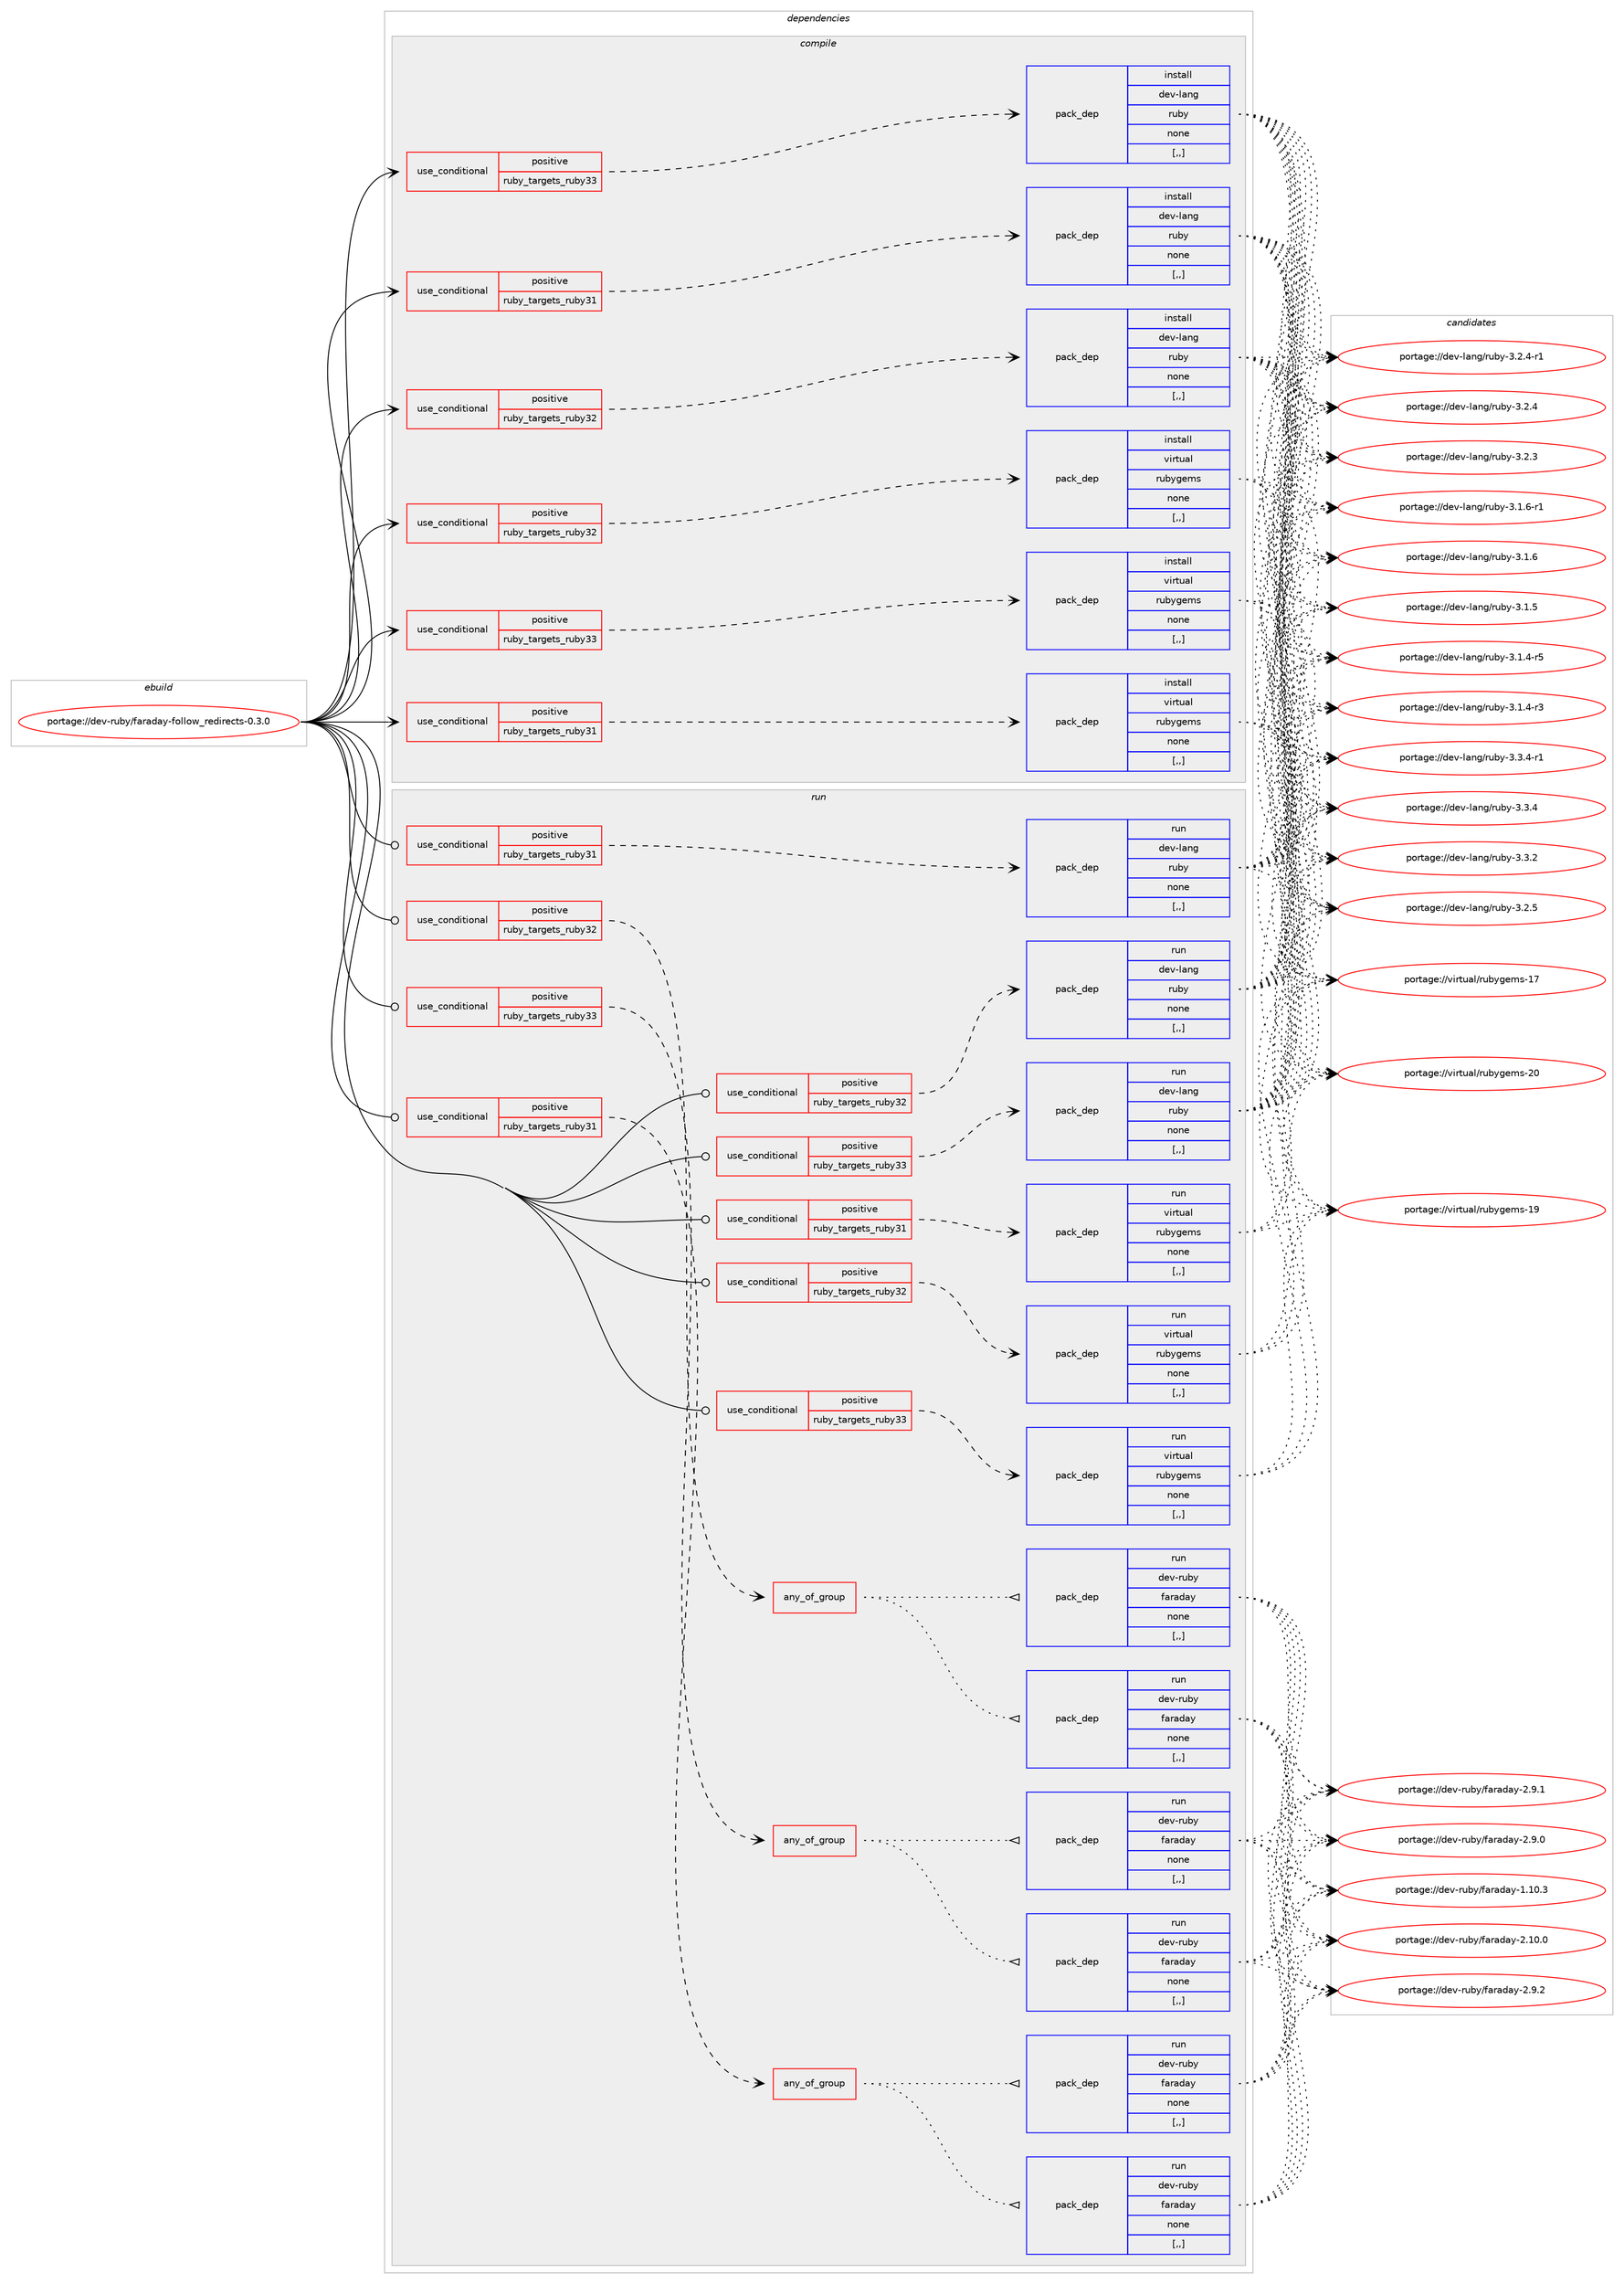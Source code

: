 digraph prolog {

# *************
# Graph options
# *************

newrank=true;
concentrate=true;
compound=true;
graph [rankdir=LR,fontname=Helvetica,fontsize=10,ranksep=1.5];#, ranksep=2.5, nodesep=0.2];
edge  [arrowhead=vee];
node  [fontname=Helvetica,fontsize=10];

# **********
# The ebuild
# **********

subgraph cluster_leftcol {
color=gray;
label=<<i>ebuild</i>>;
id [label="portage://dev-ruby/faraday-follow_redirects-0.3.0", color=red, width=4, href="../dev-ruby/faraday-follow_redirects-0.3.0.svg"];
}

# ****************
# The dependencies
# ****************

subgraph cluster_midcol {
color=gray;
label=<<i>dependencies</i>>;
subgraph cluster_compile {
fillcolor="#eeeeee";
style=filled;
label=<<i>compile</i>>;
subgraph cond47623 {
dependency183589 [label=<<TABLE BORDER="0" CELLBORDER="1" CELLSPACING="0" CELLPADDING="4"><TR><TD ROWSPAN="3" CELLPADDING="10">use_conditional</TD></TR><TR><TD>positive</TD></TR><TR><TD>ruby_targets_ruby31</TD></TR></TABLE>>, shape=none, color=red];
subgraph pack134640 {
dependency183590 [label=<<TABLE BORDER="0" CELLBORDER="1" CELLSPACING="0" CELLPADDING="4" WIDTH="220"><TR><TD ROWSPAN="6" CELLPADDING="30">pack_dep</TD></TR><TR><TD WIDTH="110">install</TD></TR><TR><TD>dev-lang</TD></TR><TR><TD>ruby</TD></TR><TR><TD>none</TD></TR><TR><TD>[,,]</TD></TR></TABLE>>, shape=none, color=blue];
}
dependency183589:e -> dependency183590:w [weight=20,style="dashed",arrowhead="vee"];
}
id:e -> dependency183589:w [weight=20,style="solid",arrowhead="vee"];
subgraph cond47624 {
dependency183591 [label=<<TABLE BORDER="0" CELLBORDER="1" CELLSPACING="0" CELLPADDING="4"><TR><TD ROWSPAN="3" CELLPADDING="10">use_conditional</TD></TR><TR><TD>positive</TD></TR><TR><TD>ruby_targets_ruby31</TD></TR></TABLE>>, shape=none, color=red];
subgraph pack134641 {
dependency183592 [label=<<TABLE BORDER="0" CELLBORDER="1" CELLSPACING="0" CELLPADDING="4" WIDTH="220"><TR><TD ROWSPAN="6" CELLPADDING="30">pack_dep</TD></TR><TR><TD WIDTH="110">install</TD></TR><TR><TD>virtual</TD></TR><TR><TD>rubygems</TD></TR><TR><TD>none</TD></TR><TR><TD>[,,]</TD></TR></TABLE>>, shape=none, color=blue];
}
dependency183591:e -> dependency183592:w [weight=20,style="dashed",arrowhead="vee"];
}
id:e -> dependency183591:w [weight=20,style="solid",arrowhead="vee"];
subgraph cond47625 {
dependency183593 [label=<<TABLE BORDER="0" CELLBORDER="1" CELLSPACING="0" CELLPADDING="4"><TR><TD ROWSPAN="3" CELLPADDING="10">use_conditional</TD></TR><TR><TD>positive</TD></TR><TR><TD>ruby_targets_ruby32</TD></TR></TABLE>>, shape=none, color=red];
subgraph pack134642 {
dependency183594 [label=<<TABLE BORDER="0" CELLBORDER="1" CELLSPACING="0" CELLPADDING="4" WIDTH="220"><TR><TD ROWSPAN="6" CELLPADDING="30">pack_dep</TD></TR><TR><TD WIDTH="110">install</TD></TR><TR><TD>dev-lang</TD></TR><TR><TD>ruby</TD></TR><TR><TD>none</TD></TR><TR><TD>[,,]</TD></TR></TABLE>>, shape=none, color=blue];
}
dependency183593:e -> dependency183594:w [weight=20,style="dashed",arrowhead="vee"];
}
id:e -> dependency183593:w [weight=20,style="solid",arrowhead="vee"];
subgraph cond47626 {
dependency183595 [label=<<TABLE BORDER="0" CELLBORDER="1" CELLSPACING="0" CELLPADDING="4"><TR><TD ROWSPAN="3" CELLPADDING="10">use_conditional</TD></TR><TR><TD>positive</TD></TR><TR><TD>ruby_targets_ruby32</TD></TR></TABLE>>, shape=none, color=red];
subgraph pack134643 {
dependency183596 [label=<<TABLE BORDER="0" CELLBORDER="1" CELLSPACING="0" CELLPADDING="4" WIDTH="220"><TR><TD ROWSPAN="6" CELLPADDING="30">pack_dep</TD></TR><TR><TD WIDTH="110">install</TD></TR><TR><TD>virtual</TD></TR><TR><TD>rubygems</TD></TR><TR><TD>none</TD></TR><TR><TD>[,,]</TD></TR></TABLE>>, shape=none, color=blue];
}
dependency183595:e -> dependency183596:w [weight=20,style="dashed",arrowhead="vee"];
}
id:e -> dependency183595:w [weight=20,style="solid",arrowhead="vee"];
subgraph cond47627 {
dependency183597 [label=<<TABLE BORDER="0" CELLBORDER="1" CELLSPACING="0" CELLPADDING="4"><TR><TD ROWSPAN="3" CELLPADDING="10">use_conditional</TD></TR><TR><TD>positive</TD></TR><TR><TD>ruby_targets_ruby33</TD></TR></TABLE>>, shape=none, color=red];
subgraph pack134644 {
dependency183598 [label=<<TABLE BORDER="0" CELLBORDER="1" CELLSPACING="0" CELLPADDING="4" WIDTH="220"><TR><TD ROWSPAN="6" CELLPADDING="30">pack_dep</TD></TR><TR><TD WIDTH="110">install</TD></TR><TR><TD>dev-lang</TD></TR><TR><TD>ruby</TD></TR><TR><TD>none</TD></TR><TR><TD>[,,]</TD></TR></TABLE>>, shape=none, color=blue];
}
dependency183597:e -> dependency183598:w [weight=20,style="dashed",arrowhead="vee"];
}
id:e -> dependency183597:w [weight=20,style="solid",arrowhead="vee"];
subgraph cond47628 {
dependency183599 [label=<<TABLE BORDER="0" CELLBORDER="1" CELLSPACING="0" CELLPADDING="4"><TR><TD ROWSPAN="3" CELLPADDING="10">use_conditional</TD></TR><TR><TD>positive</TD></TR><TR><TD>ruby_targets_ruby33</TD></TR></TABLE>>, shape=none, color=red];
subgraph pack134645 {
dependency183600 [label=<<TABLE BORDER="0" CELLBORDER="1" CELLSPACING="0" CELLPADDING="4" WIDTH="220"><TR><TD ROWSPAN="6" CELLPADDING="30">pack_dep</TD></TR><TR><TD WIDTH="110">install</TD></TR><TR><TD>virtual</TD></TR><TR><TD>rubygems</TD></TR><TR><TD>none</TD></TR><TR><TD>[,,]</TD></TR></TABLE>>, shape=none, color=blue];
}
dependency183599:e -> dependency183600:w [weight=20,style="dashed",arrowhead="vee"];
}
id:e -> dependency183599:w [weight=20,style="solid",arrowhead="vee"];
}
subgraph cluster_compileandrun {
fillcolor="#eeeeee";
style=filled;
label=<<i>compile and run</i>>;
}
subgraph cluster_run {
fillcolor="#eeeeee";
style=filled;
label=<<i>run</i>>;
subgraph cond47629 {
dependency183601 [label=<<TABLE BORDER="0" CELLBORDER="1" CELLSPACING="0" CELLPADDING="4"><TR><TD ROWSPAN="3" CELLPADDING="10">use_conditional</TD></TR><TR><TD>positive</TD></TR><TR><TD>ruby_targets_ruby31</TD></TR></TABLE>>, shape=none, color=red];
subgraph any1176 {
dependency183602 [label=<<TABLE BORDER="0" CELLBORDER="1" CELLSPACING="0" CELLPADDING="4"><TR><TD CELLPADDING="10">any_of_group</TD></TR></TABLE>>, shape=none, color=red];subgraph pack134646 {
dependency183603 [label=<<TABLE BORDER="0" CELLBORDER="1" CELLSPACING="0" CELLPADDING="4" WIDTH="220"><TR><TD ROWSPAN="6" CELLPADDING="30">pack_dep</TD></TR><TR><TD WIDTH="110">run</TD></TR><TR><TD>dev-ruby</TD></TR><TR><TD>faraday</TD></TR><TR><TD>none</TD></TR><TR><TD>[,,]</TD></TR></TABLE>>, shape=none, color=blue];
}
dependency183602:e -> dependency183603:w [weight=20,style="dotted",arrowhead="oinv"];
subgraph pack134647 {
dependency183604 [label=<<TABLE BORDER="0" CELLBORDER="1" CELLSPACING="0" CELLPADDING="4" WIDTH="220"><TR><TD ROWSPAN="6" CELLPADDING="30">pack_dep</TD></TR><TR><TD WIDTH="110">run</TD></TR><TR><TD>dev-ruby</TD></TR><TR><TD>faraday</TD></TR><TR><TD>none</TD></TR><TR><TD>[,,]</TD></TR></TABLE>>, shape=none, color=blue];
}
dependency183602:e -> dependency183604:w [weight=20,style="dotted",arrowhead="oinv"];
}
dependency183601:e -> dependency183602:w [weight=20,style="dashed",arrowhead="vee"];
}
id:e -> dependency183601:w [weight=20,style="solid",arrowhead="odot"];
subgraph cond47630 {
dependency183605 [label=<<TABLE BORDER="0" CELLBORDER="1" CELLSPACING="0" CELLPADDING="4"><TR><TD ROWSPAN="3" CELLPADDING="10">use_conditional</TD></TR><TR><TD>positive</TD></TR><TR><TD>ruby_targets_ruby31</TD></TR></TABLE>>, shape=none, color=red];
subgraph pack134648 {
dependency183606 [label=<<TABLE BORDER="0" CELLBORDER="1" CELLSPACING="0" CELLPADDING="4" WIDTH="220"><TR><TD ROWSPAN="6" CELLPADDING="30">pack_dep</TD></TR><TR><TD WIDTH="110">run</TD></TR><TR><TD>dev-lang</TD></TR><TR><TD>ruby</TD></TR><TR><TD>none</TD></TR><TR><TD>[,,]</TD></TR></TABLE>>, shape=none, color=blue];
}
dependency183605:e -> dependency183606:w [weight=20,style="dashed",arrowhead="vee"];
}
id:e -> dependency183605:w [weight=20,style="solid",arrowhead="odot"];
subgraph cond47631 {
dependency183607 [label=<<TABLE BORDER="0" CELLBORDER="1" CELLSPACING="0" CELLPADDING="4"><TR><TD ROWSPAN="3" CELLPADDING="10">use_conditional</TD></TR><TR><TD>positive</TD></TR><TR><TD>ruby_targets_ruby31</TD></TR></TABLE>>, shape=none, color=red];
subgraph pack134649 {
dependency183608 [label=<<TABLE BORDER="0" CELLBORDER="1" CELLSPACING="0" CELLPADDING="4" WIDTH="220"><TR><TD ROWSPAN="6" CELLPADDING="30">pack_dep</TD></TR><TR><TD WIDTH="110">run</TD></TR><TR><TD>virtual</TD></TR><TR><TD>rubygems</TD></TR><TR><TD>none</TD></TR><TR><TD>[,,]</TD></TR></TABLE>>, shape=none, color=blue];
}
dependency183607:e -> dependency183608:w [weight=20,style="dashed",arrowhead="vee"];
}
id:e -> dependency183607:w [weight=20,style="solid",arrowhead="odot"];
subgraph cond47632 {
dependency183609 [label=<<TABLE BORDER="0" CELLBORDER="1" CELLSPACING="0" CELLPADDING="4"><TR><TD ROWSPAN="3" CELLPADDING="10">use_conditional</TD></TR><TR><TD>positive</TD></TR><TR><TD>ruby_targets_ruby32</TD></TR></TABLE>>, shape=none, color=red];
subgraph any1177 {
dependency183610 [label=<<TABLE BORDER="0" CELLBORDER="1" CELLSPACING="0" CELLPADDING="4"><TR><TD CELLPADDING="10">any_of_group</TD></TR></TABLE>>, shape=none, color=red];subgraph pack134650 {
dependency183611 [label=<<TABLE BORDER="0" CELLBORDER="1" CELLSPACING="0" CELLPADDING="4" WIDTH="220"><TR><TD ROWSPAN="6" CELLPADDING="30">pack_dep</TD></TR><TR><TD WIDTH="110">run</TD></TR><TR><TD>dev-ruby</TD></TR><TR><TD>faraday</TD></TR><TR><TD>none</TD></TR><TR><TD>[,,]</TD></TR></TABLE>>, shape=none, color=blue];
}
dependency183610:e -> dependency183611:w [weight=20,style="dotted",arrowhead="oinv"];
subgraph pack134651 {
dependency183612 [label=<<TABLE BORDER="0" CELLBORDER="1" CELLSPACING="0" CELLPADDING="4" WIDTH="220"><TR><TD ROWSPAN="6" CELLPADDING="30">pack_dep</TD></TR><TR><TD WIDTH="110">run</TD></TR><TR><TD>dev-ruby</TD></TR><TR><TD>faraday</TD></TR><TR><TD>none</TD></TR><TR><TD>[,,]</TD></TR></TABLE>>, shape=none, color=blue];
}
dependency183610:e -> dependency183612:w [weight=20,style="dotted",arrowhead="oinv"];
}
dependency183609:e -> dependency183610:w [weight=20,style="dashed",arrowhead="vee"];
}
id:e -> dependency183609:w [weight=20,style="solid",arrowhead="odot"];
subgraph cond47633 {
dependency183613 [label=<<TABLE BORDER="0" CELLBORDER="1" CELLSPACING="0" CELLPADDING="4"><TR><TD ROWSPAN="3" CELLPADDING="10">use_conditional</TD></TR><TR><TD>positive</TD></TR><TR><TD>ruby_targets_ruby32</TD></TR></TABLE>>, shape=none, color=red];
subgraph pack134652 {
dependency183614 [label=<<TABLE BORDER="0" CELLBORDER="1" CELLSPACING="0" CELLPADDING="4" WIDTH="220"><TR><TD ROWSPAN="6" CELLPADDING="30">pack_dep</TD></TR><TR><TD WIDTH="110">run</TD></TR><TR><TD>dev-lang</TD></TR><TR><TD>ruby</TD></TR><TR><TD>none</TD></TR><TR><TD>[,,]</TD></TR></TABLE>>, shape=none, color=blue];
}
dependency183613:e -> dependency183614:w [weight=20,style="dashed",arrowhead="vee"];
}
id:e -> dependency183613:w [weight=20,style="solid",arrowhead="odot"];
subgraph cond47634 {
dependency183615 [label=<<TABLE BORDER="0" CELLBORDER="1" CELLSPACING="0" CELLPADDING="4"><TR><TD ROWSPAN="3" CELLPADDING="10">use_conditional</TD></TR><TR><TD>positive</TD></TR><TR><TD>ruby_targets_ruby32</TD></TR></TABLE>>, shape=none, color=red];
subgraph pack134653 {
dependency183616 [label=<<TABLE BORDER="0" CELLBORDER="1" CELLSPACING="0" CELLPADDING="4" WIDTH="220"><TR><TD ROWSPAN="6" CELLPADDING="30">pack_dep</TD></TR><TR><TD WIDTH="110">run</TD></TR><TR><TD>virtual</TD></TR><TR><TD>rubygems</TD></TR><TR><TD>none</TD></TR><TR><TD>[,,]</TD></TR></TABLE>>, shape=none, color=blue];
}
dependency183615:e -> dependency183616:w [weight=20,style="dashed",arrowhead="vee"];
}
id:e -> dependency183615:w [weight=20,style="solid",arrowhead="odot"];
subgraph cond47635 {
dependency183617 [label=<<TABLE BORDER="0" CELLBORDER="1" CELLSPACING="0" CELLPADDING="4"><TR><TD ROWSPAN="3" CELLPADDING="10">use_conditional</TD></TR><TR><TD>positive</TD></TR><TR><TD>ruby_targets_ruby33</TD></TR></TABLE>>, shape=none, color=red];
subgraph any1178 {
dependency183618 [label=<<TABLE BORDER="0" CELLBORDER="1" CELLSPACING="0" CELLPADDING="4"><TR><TD CELLPADDING="10">any_of_group</TD></TR></TABLE>>, shape=none, color=red];subgraph pack134654 {
dependency183619 [label=<<TABLE BORDER="0" CELLBORDER="1" CELLSPACING="0" CELLPADDING="4" WIDTH="220"><TR><TD ROWSPAN="6" CELLPADDING="30">pack_dep</TD></TR><TR><TD WIDTH="110">run</TD></TR><TR><TD>dev-ruby</TD></TR><TR><TD>faraday</TD></TR><TR><TD>none</TD></TR><TR><TD>[,,]</TD></TR></TABLE>>, shape=none, color=blue];
}
dependency183618:e -> dependency183619:w [weight=20,style="dotted",arrowhead="oinv"];
subgraph pack134655 {
dependency183620 [label=<<TABLE BORDER="0" CELLBORDER="1" CELLSPACING="0" CELLPADDING="4" WIDTH="220"><TR><TD ROWSPAN="6" CELLPADDING="30">pack_dep</TD></TR><TR><TD WIDTH="110">run</TD></TR><TR><TD>dev-ruby</TD></TR><TR><TD>faraday</TD></TR><TR><TD>none</TD></TR><TR><TD>[,,]</TD></TR></TABLE>>, shape=none, color=blue];
}
dependency183618:e -> dependency183620:w [weight=20,style="dotted",arrowhead="oinv"];
}
dependency183617:e -> dependency183618:w [weight=20,style="dashed",arrowhead="vee"];
}
id:e -> dependency183617:w [weight=20,style="solid",arrowhead="odot"];
subgraph cond47636 {
dependency183621 [label=<<TABLE BORDER="0" CELLBORDER="1" CELLSPACING="0" CELLPADDING="4"><TR><TD ROWSPAN="3" CELLPADDING="10">use_conditional</TD></TR><TR><TD>positive</TD></TR><TR><TD>ruby_targets_ruby33</TD></TR></TABLE>>, shape=none, color=red];
subgraph pack134656 {
dependency183622 [label=<<TABLE BORDER="0" CELLBORDER="1" CELLSPACING="0" CELLPADDING="4" WIDTH="220"><TR><TD ROWSPAN="6" CELLPADDING="30">pack_dep</TD></TR><TR><TD WIDTH="110">run</TD></TR><TR><TD>dev-lang</TD></TR><TR><TD>ruby</TD></TR><TR><TD>none</TD></TR><TR><TD>[,,]</TD></TR></TABLE>>, shape=none, color=blue];
}
dependency183621:e -> dependency183622:w [weight=20,style="dashed",arrowhead="vee"];
}
id:e -> dependency183621:w [weight=20,style="solid",arrowhead="odot"];
subgraph cond47637 {
dependency183623 [label=<<TABLE BORDER="0" CELLBORDER="1" CELLSPACING="0" CELLPADDING="4"><TR><TD ROWSPAN="3" CELLPADDING="10">use_conditional</TD></TR><TR><TD>positive</TD></TR><TR><TD>ruby_targets_ruby33</TD></TR></TABLE>>, shape=none, color=red];
subgraph pack134657 {
dependency183624 [label=<<TABLE BORDER="0" CELLBORDER="1" CELLSPACING="0" CELLPADDING="4" WIDTH="220"><TR><TD ROWSPAN="6" CELLPADDING="30">pack_dep</TD></TR><TR><TD WIDTH="110">run</TD></TR><TR><TD>virtual</TD></TR><TR><TD>rubygems</TD></TR><TR><TD>none</TD></TR><TR><TD>[,,]</TD></TR></TABLE>>, shape=none, color=blue];
}
dependency183623:e -> dependency183624:w [weight=20,style="dashed",arrowhead="vee"];
}
id:e -> dependency183623:w [weight=20,style="solid",arrowhead="odot"];
}
}

# **************
# The candidates
# **************

subgraph cluster_choices {
rank=same;
color=gray;
label=<<i>candidates</i>>;

subgraph choice134640 {
color=black;
nodesep=1;
choice100101118451089711010347114117981214551465146524511449 [label="portage://dev-lang/ruby-3.3.4-r1", color=red, width=4,href="../dev-lang/ruby-3.3.4-r1.svg"];
choice10010111845108971101034711411798121455146514652 [label="portage://dev-lang/ruby-3.3.4", color=red, width=4,href="../dev-lang/ruby-3.3.4.svg"];
choice10010111845108971101034711411798121455146514650 [label="portage://dev-lang/ruby-3.3.2", color=red, width=4,href="../dev-lang/ruby-3.3.2.svg"];
choice10010111845108971101034711411798121455146504653 [label="portage://dev-lang/ruby-3.2.5", color=red, width=4,href="../dev-lang/ruby-3.2.5.svg"];
choice100101118451089711010347114117981214551465046524511449 [label="portage://dev-lang/ruby-3.2.4-r1", color=red, width=4,href="../dev-lang/ruby-3.2.4-r1.svg"];
choice10010111845108971101034711411798121455146504652 [label="portage://dev-lang/ruby-3.2.4", color=red, width=4,href="../dev-lang/ruby-3.2.4.svg"];
choice10010111845108971101034711411798121455146504651 [label="portage://dev-lang/ruby-3.2.3", color=red, width=4,href="../dev-lang/ruby-3.2.3.svg"];
choice100101118451089711010347114117981214551464946544511449 [label="portage://dev-lang/ruby-3.1.6-r1", color=red, width=4,href="../dev-lang/ruby-3.1.6-r1.svg"];
choice10010111845108971101034711411798121455146494654 [label="portage://dev-lang/ruby-3.1.6", color=red, width=4,href="../dev-lang/ruby-3.1.6.svg"];
choice10010111845108971101034711411798121455146494653 [label="portage://dev-lang/ruby-3.1.5", color=red, width=4,href="../dev-lang/ruby-3.1.5.svg"];
choice100101118451089711010347114117981214551464946524511453 [label="portage://dev-lang/ruby-3.1.4-r5", color=red, width=4,href="../dev-lang/ruby-3.1.4-r5.svg"];
choice100101118451089711010347114117981214551464946524511451 [label="portage://dev-lang/ruby-3.1.4-r3", color=red, width=4,href="../dev-lang/ruby-3.1.4-r3.svg"];
dependency183590:e -> choice100101118451089711010347114117981214551465146524511449:w [style=dotted,weight="100"];
dependency183590:e -> choice10010111845108971101034711411798121455146514652:w [style=dotted,weight="100"];
dependency183590:e -> choice10010111845108971101034711411798121455146514650:w [style=dotted,weight="100"];
dependency183590:e -> choice10010111845108971101034711411798121455146504653:w [style=dotted,weight="100"];
dependency183590:e -> choice100101118451089711010347114117981214551465046524511449:w [style=dotted,weight="100"];
dependency183590:e -> choice10010111845108971101034711411798121455146504652:w [style=dotted,weight="100"];
dependency183590:e -> choice10010111845108971101034711411798121455146504651:w [style=dotted,weight="100"];
dependency183590:e -> choice100101118451089711010347114117981214551464946544511449:w [style=dotted,weight="100"];
dependency183590:e -> choice10010111845108971101034711411798121455146494654:w [style=dotted,weight="100"];
dependency183590:e -> choice10010111845108971101034711411798121455146494653:w [style=dotted,weight="100"];
dependency183590:e -> choice100101118451089711010347114117981214551464946524511453:w [style=dotted,weight="100"];
dependency183590:e -> choice100101118451089711010347114117981214551464946524511451:w [style=dotted,weight="100"];
}
subgraph choice134641 {
color=black;
nodesep=1;
choice118105114116117971084711411798121103101109115455048 [label="portage://virtual/rubygems-20", color=red, width=4,href="../virtual/rubygems-20.svg"];
choice118105114116117971084711411798121103101109115454957 [label="portage://virtual/rubygems-19", color=red, width=4,href="../virtual/rubygems-19.svg"];
choice118105114116117971084711411798121103101109115454955 [label="portage://virtual/rubygems-17", color=red, width=4,href="../virtual/rubygems-17.svg"];
dependency183592:e -> choice118105114116117971084711411798121103101109115455048:w [style=dotted,weight="100"];
dependency183592:e -> choice118105114116117971084711411798121103101109115454957:w [style=dotted,weight="100"];
dependency183592:e -> choice118105114116117971084711411798121103101109115454955:w [style=dotted,weight="100"];
}
subgraph choice134642 {
color=black;
nodesep=1;
choice100101118451089711010347114117981214551465146524511449 [label="portage://dev-lang/ruby-3.3.4-r1", color=red, width=4,href="../dev-lang/ruby-3.3.4-r1.svg"];
choice10010111845108971101034711411798121455146514652 [label="portage://dev-lang/ruby-3.3.4", color=red, width=4,href="../dev-lang/ruby-3.3.4.svg"];
choice10010111845108971101034711411798121455146514650 [label="portage://dev-lang/ruby-3.3.2", color=red, width=4,href="../dev-lang/ruby-3.3.2.svg"];
choice10010111845108971101034711411798121455146504653 [label="portage://dev-lang/ruby-3.2.5", color=red, width=4,href="../dev-lang/ruby-3.2.5.svg"];
choice100101118451089711010347114117981214551465046524511449 [label="portage://dev-lang/ruby-3.2.4-r1", color=red, width=4,href="../dev-lang/ruby-3.2.4-r1.svg"];
choice10010111845108971101034711411798121455146504652 [label="portage://dev-lang/ruby-3.2.4", color=red, width=4,href="../dev-lang/ruby-3.2.4.svg"];
choice10010111845108971101034711411798121455146504651 [label="portage://dev-lang/ruby-3.2.3", color=red, width=4,href="../dev-lang/ruby-3.2.3.svg"];
choice100101118451089711010347114117981214551464946544511449 [label="portage://dev-lang/ruby-3.1.6-r1", color=red, width=4,href="../dev-lang/ruby-3.1.6-r1.svg"];
choice10010111845108971101034711411798121455146494654 [label="portage://dev-lang/ruby-3.1.6", color=red, width=4,href="../dev-lang/ruby-3.1.6.svg"];
choice10010111845108971101034711411798121455146494653 [label="portage://dev-lang/ruby-3.1.5", color=red, width=4,href="../dev-lang/ruby-3.1.5.svg"];
choice100101118451089711010347114117981214551464946524511453 [label="portage://dev-lang/ruby-3.1.4-r5", color=red, width=4,href="../dev-lang/ruby-3.1.4-r5.svg"];
choice100101118451089711010347114117981214551464946524511451 [label="portage://dev-lang/ruby-3.1.4-r3", color=red, width=4,href="../dev-lang/ruby-3.1.4-r3.svg"];
dependency183594:e -> choice100101118451089711010347114117981214551465146524511449:w [style=dotted,weight="100"];
dependency183594:e -> choice10010111845108971101034711411798121455146514652:w [style=dotted,weight="100"];
dependency183594:e -> choice10010111845108971101034711411798121455146514650:w [style=dotted,weight="100"];
dependency183594:e -> choice10010111845108971101034711411798121455146504653:w [style=dotted,weight="100"];
dependency183594:e -> choice100101118451089711010347114117981214551465046524511449:w [style=dotted,weight="100"];
dependency183594:e -> choice10010111845108971101034711411798121455146504652:w [style=dotted,weight="100"];
dependency183594:e -> choice10010111845108971101034711411798121455146504651:w [style=dotted,weight="100"];
dependency183594:e -> choice100101118451089711010347114117981214551464946544511449:w [style=dotted,weight="100"];
dependency183594:e -> choice10010111845108971101034711411798121455146494654:w [style=dotted,weight="100"];
dependency183594:e -> choice10010111845108971101034711411798121455146494653:w [style=dotted,weight="100"];
dependency183594:e -> choice100101118451089711010347114117981214551464946524511453:w [style=dotted,weight="100"];
dependency183594:e -> choice100101118451089711010347114117981214551464946524511451:w [style=dotted,weight="100"];
}
subgraph choice134643 {
color=black;
nodesep=1;
choice118105114116117971084711411798121103101109115455048 [label="portage://virtual/rubygems-20", color=red, width=4,href="../virtual/rubygems-20.svg"];
choice118105114116117971084711411798121103101109115454957 [label="portage://virtual/rubygems-19", color=red, width=4,href="../virtual/rubygems-19.svg"];
choice118105114116117971084711411798121103101109115454955 [label="portage://virtual/rubygems-17", color=red, width=4,href="../virtual/rubygems-17.svg"];
dependency183596:e -> choice118105114116117971084711411798121103101109115455048:w [style=dotted,weight="100"];
dependency183596:e -> choice118105114116117971084711411798121103101109115454957:w [style=dotted,weight="100"];
dependency183596:e -> choice118105114116117971084711411798121103101109115454955:w [style=dotted,weight="100"];
}
subgraph choice134644 {
color=black;
nodesep=1;
choice100101118451089711010347114117981214551465146524511449 [label="portage://dev-lang/ruby-3.3.4-r1", color=red, width=4,href="../dev-lang/ruby-3.3.4-r1.svg"];
choice10010111845108971101034711411798121455146514652 [label="portage://dev-lang/ruby-3.3.4", color=red, width=4,href="../dev-lang/ruby-3.3.4.svg"];
choice10010111845108971101034711411798121455146514650 [label="portage://dev-lang/ruby-3.3.2", color=red, width=4,href="../dev-lang/ruby-3.3.2.svg"];
choice10010111845108971101034711411798121455146504653 [label="portage://dev-lang/ruby-3.2.5", color=red, width=4,href="../dev-lang/ruby-3.2.5.svg"];
choice100101118451089711010347114117981214551465046524511449 [label="portage://dev-lang/ruby-3.2.4-r1", color=red, width=4,href="../dev-lang/ruby-3.2.4-r1.svg"];
choice10010111845108971101034711411798121455146504652 [label="portage://dev-lang/ruby-3.2.4", color=red, width=4,href="../dev-lang/ruby-3.2.4.svg"];
choice10010111845108971101034711411798121455146504651 [label="portage://dev-lang/ruby-3.2.3", color=red, width=4,href="../dev-lang/ruby-3.2.3.svg"];
choice100101118451089711010347114117981214551464946544511449 [label="portage://dev-lang/ruby-3.1.6-r1", color=red, width=4,href="../dev-lang/ruby-3.1.6-r1.svg"];
choice10010111845108971101034711411798121455146494654 [label="portage://dev-lang/ruby-3.1.6", color=red, width=4,href="../dev-lang/ruby-3.1.6.svg"];
choice10010111845108971101034711411798121455146494653 [label="portage://dev-lang/ruby-3.1.5", color=red, width=4,href="../dev-lang/ruby-3.1.5.svg"];
choice100101118451089711010347114117981214551464946524511453 [label="portage://dev-lang/ruby-3.1.4-r5", color=red, width=4,href="../dev-lang/ruby-3.1.4-r5.svg"];
choice100101118451089711010347114117981214551464946524511451 [label="portage://dev-lang/ruby-3.1.4-r3", color=red, width=4,href="../dev-lang/ruby-3.1.4-r3.svg"];
dependency183598:e -> choice100101118451089711010347114117981214551465146524511449:w [style=dotted,weight="100"];
dependency183598:e -> choice10010111845108971101034711411798121455146514652:w [style=dotted,weight="100"];
dependency183598:e -> choice10010111845108971101034711411798121455146514650:w [style=dotted,weight="100"];
dependency183598:e -> choice10010111845108971101034711411798121455146504653:w [style=dotted,weight="100"];
dependency183598:e -> choice100101118451089711010347114117981214551465046524511449:w [style=dotted,weight="100"];
dependency183598:e -> choice10010111845108971101034711411798121455146504652:w [style=dotted,weight="100"];
dependency183598:e -> choice10010111845108971101034711411798121455146504651:w [style=dotted,weight="100"];
dependency183598:e -> choice100101118451089711010347114117981214551464946544511449:w [style=dotted,weight="100"];
dependency183598:e -> choice10010111845108971101034711411798121455146494654:w [style=dotted,weight="100"];
dependency183598:e -> choice10010111845108971101034711411798121455146494653:w [style=dotted,weight="100"];
dependency183598:e -> choice100101118451089711010347114117981214551464946524511453:w [style=dotted,weight="100"];
dependency183598:e -> choice100101118451089711010347114117981214551464946524511451:w [style=dotted,weight="100"];
}
subgraph choice134645 {
color=black;
nodesep=1;
choice118105114116117971084711411798121103101109115455048 [label="portage://virtual/rubygems-20", color=red, width=4,href="../virtual/rubygems-20.svg"];
choice118105114116117971084711411798121103101109115454957 [label="portage://virtual/rubygems-19", color=red, width=4,href="../virtual/rubygems-19.svg"];
choice118105114116117971084711411798121103101109115454955 [label="portage://virtual/rubygems-17", color=red, width=4,href="../virtual/rubygems-17.svg"];
dependency183600:e -> choice118105114116117971084711411798121103101109115455048:w [style=dotted,weight="100"];
dependency183600:e -> choice118105114116117971084711411798121103101109115454957:w [style=dotted,weight="100"];
dependency183600:e -> choice118105114116117971084711411798121103101109115454955:w [style=dotted,weight="100"];
}
subgraph choice134646 {
color=black;
nodesep=1;
choice10010111845114117981214710297114971009712145504649484648 [label="portage://dev-ruby/faraday-2.10.0", color=red, width=4,href="../dev-ruby/faraday-2.10.0.svg"];
choice100101118451141179812147102971149710097121455046574650 [label="portage://dev-ruby/faraday-2.9.2", color=red, width=4,href="../dev-ruby/faraday-2.9.2.svg"];
choice100101118451141179812147102971149710097121455046574649 [label="portage://dev-ruby/faraday-2.9.1", color=red, width=4,href="../dev-ruby/faraday-2.9.1.svg"];
choice100101118451141179812147102971149710097121455046574648 [label="portage://dev-ruby/faraday-2.9.0", color=red, width=4,href="../dev-ruby/faraday-2.9.0.svg"];
choice10010111845114117981214710297114971009712145494649484651 [label="portage://dev-ruby/faraday-1.10.3", color=red, width=4,href="../dev-ruby/faraday-1.10.3.svg"];
dependency183603:e -> choice10010111845114117981214710297114971009712145504649484648:w [style=dotted,weight="100"];
dependency183603:e -> choice100101118451141179812147102971149710097121455046574650:w [style=dotted,weight="100"];
dependency183603:e -> choice100101118451141179812147102971149710097121455046574649:w [style=dotted,weight="100"];
dependency183603:e -> choice100101118451141179812147102971149710097121455046574648:w [style=dotted,weight="100"];
dependency183603:e -> choice10010111845114117981214710297114971009712145494649484651:w [style=dotted,weight="100"];
}
subgraph choice134647 {
color=black;
nodesep=1;
choice10010111845114117981214710297114971009712145504649484648 [label="portage://dev-ruby/faraday-2.10.0", color=red, width=4,href="../dev-ruby/faraday-2.10.0.svg"];
choice100101118451141179812147102971149710097121455046574650 [label="portage://dev-ruby/faraday-2.9.2", color=red, width=4,href="../dev-ruby/faraday-2.9.2.svg"];
choice100101118451141179812147102971149710097121455046574649 [label="portage://dev-ruby/faraday-2.9.1", color=red, width=4,href="../dev-ruby/faraday-2.9.1.svg"];
choice100101118451141179812147102971149710097121455046574648 [label="portage://dev-ruby/faraday-2.9.0", color=red, width=4,href="../dev-ruby/faraday-2.9.0.svg"];
choice10010111845114117981214710297114971009712145494649484651 [label="portage://dev-ruby/faraday-1.10.3", color=red, width=4,href="../dev-ruby/faraday-1.10.3.svg"];
dependency183604:e -> choice10010111845114117981214710297114971009712145504649484648:w [style=dotted,weight="100"];
dependency183604:e -> choice100101118451141179812147102971149710097121455046574650:w [style=dotted,weight="100"];
dependency183604:e -> choice100101118451141179812147102971149710097121455046574649:w [style=dotted,weight="100"];
dependency183604:e -> choice100101118451141179812147102971149710097121455046574648:w [style=dotted,weight="100"];
dependency183604:e -> choice10010111845114117981214710297114971009712145494649484651:w [style=dotted,weight="100"];
}
subgraph choice134648 {
color=black;
nodesep=1;
choice100101118451089711010347114117981214551465146524511449 [label="portage://dev-lang/ruby-3.3.4-r1", color=red, width=4,href="../dev-lang/ruby-3.3.4-r1.svg"];
choice10010111845108971101034711411798121455146514652 [label="portage://dev-lang/ruby-3.3.4", color=red, width=4,href="../dev-lang/ruby-3.3.4.svg"];
choice10010111845108971101034711411798121455146514650 [label="portage://dev-lang/ruby-3.3.2", color=red, width=4,href="../dev-lang/ruby-3.3.2.svg"];
choice10010111845108971101034711411798121455146504653 [label="portage://dev-lang/ruby-3.2.5", color=red, width=4,href="../dev-lang/ruby-3.2.5.svg"];
choice100101118451089711010347114117981214551465046524511449 [label="portage://dev-lang/ruby-3.2.4-r1", color=red, width=4,href="../dev-lang/ruby-3.2.4-r1.svg"];
choice10010111845108971101034711411798121455146504652 [label="portage://dev-lang/ruby-3.2.4", color=red, width=4,href="../dev-lang/ruby-3.2.4.svg"];
choice10010111845108971101034711411798121455146504651 [label="portage://dev-lang/ruby-3.2.3", color=red, width=4,href="../dev-lang/ruby-3.2.3.svg"];
choice100101118451089711010347114117981214551464946544511449 [label="portage://dev-lang/ruby-3.1.6-r1", color=red, width=4,href="../dev-lang/ruby-3.1.6-r1.svg"];
choice10010111845108971101034711411798121455146494654 [label="portage://dev-lang/ruby-3.1.6", color=red, width=4,href="../dev-lang/ruby-3.1.6.svg"];
choice10010111845108971101034711411798121455146494653 [label="portage://dev-lang/ruby-3.1.5", color=red, width=4,href="../dev-lang/ruby-3.1.5.svg"];
choice100101118451089711010347114117981214551464946524511453 [label="portage://dev-lang/ruby-3.1.4-r5", color=red, width=4,href="../dev-lang/ruby-3.1.4-r5.svg"];
choice100101118451089711010347114117981214551464946524511451 [label="portage://dev-lang/ruby-3.1.4-r3", color=red, width=4,href="../dev-lang/ruby-3.1.4-r3.svg"];
dependency183606:e -> choice100101118451089711010347114117981214551465146524511449:w [style=dotted,weight="100"];
dependency183606:e -> choice10010111845108971101034711411798121455146514652:w [style=dotted,weight="100"];
dependency183606:e -> choice10010111845108971101034711411798121455146514650:w [style=dotted,weight="100"];
dependency183606:e -> choice10010111845108971101034711411798121455146504653:w [style=dotted,weight="100"];
dependency183606:e -> choice100101118451089711010347114117981214551465046524511449:w [style=dotted,weight="100"];
dependency183606:e -> choice10010111845108971101034711411798121455146504652:w [style=dotted,weight="100"];
dependency183606:e -> choice10010111845108971101034711411798121455146504651:w [style=dotted,weight="100"];
dependency183606:e -> choice100101118451089711010347114117981214551464946544511449:w [style=dotted,weight="100"];
dependency183606:e -> choice10010111845108971101034711411798121455146494654:w [style=dotted,weight="100"];
dependency183606:e -> choice10010111845108971101034711411798121455146494653:w [style=dotted,weight="100"];
dependency183606:e -> choice100101118451089711010347114117981214551464946524511453:w [style=dotted,weight="100"];
dependency183606:e -> choice100101118451089711010347114117981214551464946524511451:w [style=dotted,weight="100"];
}
subgraph choice134649 {
color=black;
nodesep=1;
choice118105114116117971084711411798121103101109115455048 [label="portage://virtual/rubygems-20", color=red, width=4,href="../virtual/rubygems-20.svg"];
choice118105114116117971084711411798121103101109115454957 [label="portage://virtual/rubygems-19", color=red, width=4,href="../virtual/rubygems-19.svg"];
choice118105114116117971084711411798121103101109115454955 [label="portage://virtual/rubygems-17", color=red, width=4,href="../virtual/rubygems-17.svg"];
dependency183608:e -> choice118105114116117971084711411798121103101109115455048:w [style=dotted,weight="100"];
dependency183608:e -> choice118105114116117971084711411798121103101109115454957:w [style=dotted,weight="100"];
dependency183608:e -> choice118105114116117971084711411798121103101109115454955:w [style=dotted,weight="100"];
}
subgraph choice134650 {
color=black;
nodesep=1;
choice10010111845114117981214710297114971009712145504649484648 [label="portage://dev-ruby/faraday-2.10.0", color=red, width=4,href="../dev-ruby/faraday-2.10.0.svg"];
choice100101118451141179812147102971149710097121455046574650 [label="portage://dev-ruby/faraday-2.9.2", color=red, width=4,href="../dev-ruby/faraday-2.9.2.svg"];
choice100101118451141179812147102971149710097121455046574649 [label="portage://dev-ruby/faraday-2.9.1", color=red, width=4,href="../dev-ruby/faraday-2.9.1.svg"];
choice100101118451141179812147102971149710097121455046574648 [label="portage://dev-ruby/faraday-2.9.0", color=red, width=4,href="../dev-ruby/faraday-2.9.0.svg"];
choice10010111845114117981214710297114971009712145494649484651 [label="portage://dev-ruby/faraday-1.10.3", color=red, width=4,href="../dev-ruby/faraday-1.10.3.svg"];
dependency183611:e -> choice10010111845114117981214710297114971009712145504649484648:w [style=dotted,weight="100"];
dependency183611:e -> choice100101118451141179812147102971149710097121455046574650:w [style=dotted,weight="100"];
dependency183611:e -> choice100101118451141179812147102971149710097121455046574649:w [style=dotted,weight="100"];
dependency183611:e -> choice100101118451141179812147102971149710097121455046574648:w [style=dotted,weight="100"];
dependency183611:e -> choice10010111845114117981214710297114971009712145494649484651:w [style=dotted,weight="100"];
}
subgraph choice134651 {
color=black;
nodesep=1;
choice10010111845114117981214710297114971009712145504649484648 [label="portage://dev-ruby/faraday-2.10.0", color=red, width=4,href="../dev-ruby/faraday-2.10.0.svg"];
choice100101118451141179812147102971149710097121455046574650 [label="portage://dev-ruby/faraday-2.9.2", color=red, width=4,href="../dev-ruby/faraday-2.9.2.svg"];
choice100101118451141179812147102971149710097121455046574649 [label="portage://dev-ruby/faraday-2.9.1", color=red, width=4,href="../dev-ruby/faraday-2.9.1.svg"];
choice100101118451141179812147102971149710097121455046574648 [label="portage://dev-ruby/faraday-2.9.0", color=red, width=4,href="../dev-ruby/faraday-2.9.0.svg"];
choice10010111845114117981214710297114971009712145494649484651 [label="portage://dev-ruby/faraday-1.10.3", color=red, width=4,href="../dev-ruby/faraday-1.10.3.svg"];
dependency183612:e -> choice10010111845114117981214710297114971009712145504649484648:w [style=dotted,weight="100"];
dependency183612:e -> choice100101118451141179812147102971149710097121455046574650:w [style=dotted,weight="100"];
dependency183612:e -> choice100101118451141179812147102971149710097121455046574649:w [style=dotted,weight="100"];
dependency183612:e -> choice100101118451141179812147102971149710097121455046574648:w [style=dotted,weight="100"];
dependency183612:e -> choice10010111845114117981214710297114971009712145494649484651:w [style=dotted,weight="100"];
}
subgraph choice134652 {
color=black;
nodesep=1;
choice100101118451089711010347114117981214551465146524511449 [label="portage://dev-lang/ruby-3.3.4-r1", color=red, width=4,href="../dev-lang/ruby-3.3.4-r1.svg"];
choice10010111845108971101034711411798121455146514652 [label="portage://dev-lang/ruby-3.3.4", color=red, width=4,href="../dev-lang/ruby-3.3.4.svg"];
choice10010111845108971101034711411798121455146514650 [label="portage://dev-lang/ruby-3.3.2", color=red, width=4,href="../dev-lang/ruby-3.3.2.svg"];
choice10010111845108971101034711411798121455146504653 [label="portage://dev-lang/ruby-3.2.5", color=red, width=4,href="../dev-lang/ruby-3.2.5.svg"];
choice100101118451089711010347114117981214551465046524511449 [label="portage://dev-lang/ruby-3.2.4-r1", color=red, width=4,href="../dev-lang/ruby-3.2.4-r1.svg"];
choice10010111845108971101034711411798121455146504652 [label="portage://dev-lang/ruby-3.2.4", color=red, width=4,href="../dev-lang/ruby-3.2.4.svg"];
choice10010111845108971101034711411798121455146504651 [label="portage://dev-lang/ruby-3.2.3", color=red, width=4,href="../dev-lang/ruby-3.2.3.svg"];
choice100101118451089711010347114117981214551464946544511449 [label="portage://dev-lang/ruby-3.1.6-r1", color=red, width=4,href="../dev-lang/ruby-3.1.6-r1.svg"];
choice10010111845108971101034711411798121455146494654 [label="portage://dev-lang/ruby-3.1.6", color=red, width=4,href="../dev-lang/ruby-3.1.6.svg"];
choice10010111845108971101034711411798121455146494653 [label="portage://dev-lang/ruby-3.1.5", color=red, width=4,href="../dev-lang/ruby-3.1.5.svg"];
choice100101118451089711010347114117981214551464946524511453 [label="portage://dev-lang/ruby-3.1.4-r5", color=red, width=4,href="../dev-lang/ruby-3.1.4-r5.svg"];
choice100101118451089711010347114117981214551464946524511451 [label="portage://dev-lang/ruby-3.1.4-r3", color=red, width=4,href="../dev-lang/ruby-3.1.4-r3.svg"];
dependency183614:e -> choice100101118451089711010347114117981214551465146524511449:w [style=dotted,weight="100"];
dependency183614:e -> choice10010111845108971101034711411798121455146514652:w [style=dotted,weight="100"];
dependency183614:e -> choice10010111845108971101034711411798121455146514650:w [style=dotted,weight="100"];
dependency183614:e -> choice10010111845108971101034711411798121455146504653:w [style=dotted,weight="100"];
dependency183614:e -> choice100101118451089711010347114117981214551465046524511449:w [style=dotted,weight="100"];
dependency183614:e -> choice10010111845108971101034711411798121455146504652:w [style=dotted,weight="100"];
dependency183614:e -> choice10010111845108971101034711411798121455146504651:w [style=dotted,weight="100"];
dependency183614:e -> choice100101118451089711010347114117981214551464946544511449:w [style=dotted,weight="100"];
dependency183614:e -> choice10010111845108971101034711411798121455146494654:w [style=dotted,weight="100"];
dependency183614:e -> choice10010111845108971101034711411798121455146494653:w [style=dotted,weight="100"];
dependency183614:e -> choice100101118451089711010347114117981214551464946524511453:w [style=dotted,weight="100"];
dependency183614:e -> choice100101118451089711010347114117981214551464946524511451:w [style=dotted,weight="100"];
}
subgraph choice134653 {
color=black;
nodesep=1;
choice118105114116117971084711411798121103101109115455048 [label="portage://virtual/rubygems-20", color=red, width=4,href="../virtual/rubygems-20.svg"];
choice118105114116117971084711411798121103101109115454957 [label="portage://virtual/rubygems-19", color=red, width=4,href="../virtual/rubygems-19.svg"];
choice118105114116117971084711411798121103101109115454955 [label="portage://virtual/rubygems-17", color=red, width=4,href="../virtual/rubygems-17.svg"];
dependency183616:e -> choice118105114116117971084711411798121103101109115455048:w [style=dotted,weight="100"];
dependency183616:e -> choice118105114116117971084711411798121103101109115454957:w [style=dotted,weight="100"];
dependency183616:e -> choice118105114116117971084711411798121103101109115454955:w [style=dotted,weight="100"];
}
subgraph choice134654 {
color=black;
nodesep=1;
choice10010111845114117981214710297114971009712145504649484648 [label="portage://dev-ruby/faraday-2.10.0", color=red, width=4,href="../dev-ruby/faraday-2.10.0.svg"];
choice100101118451141179812147102971149710097121455046574650 [label="portage://dev-ruby/faraday-2.9.2", color=red, width=4,href="../dev-ruby/faraday-2.9.2.svg"];
choice100101118451141179812147102971149710097121455046574649 [label="portage://dev-ruby/faraday-2.9.1", color=red, width=4,href="../dev-ruby/faraday-2.9.1.svg"];
choice100101118451141179812147102971149710097121455046574648 [label="portage://dev-ruby/faraday-2.9.0", color=red, width=4,href="../dev-ruby/faraday-2.9.0.svg"];
choice10010111845114117981214710297114971009712145494649484651 [label="portage://dev-ruby/faraday-1.10.3", color=red, width=4,href="../dev-ruby/faraday-1.10.3.svg"];
dependency183619:e -> choice10010111845114117981214710297114971009712145504649484648:w [style=dotted,weight="100"];
dependency183619:e -> choice100101118451141179812147102971149710097121455046574650:w [style=dotted,weight="100"];
dependency183619:e -> choice100101118451141179812147102971149710097121455046574649:w [style=dotted,weight="100"];
dependency183619:e -> choice100101118451141179812147102971149710097121455046574648:w [style=dotted,weight="100"];
dependency183619:e -> choice10010111845114117981214710297114971009712145494649484651:w [style=dotted,weight="100"];
}
subgraph choice134655 {
color=black;
nodesep=1;
choice10010111845114117981214710297114971009712145504649484648 [label="portage://dev-ruby/faraday-2.10.0", color=red, width=4,href="../dev-ruby/faraday-2.10.0.svg"];
choice100101118451141179812147102971149710097121455046574650 [label="portage://dev-ruby/faraday-2.9.2", color=red, width=4,href="../dev-ruby/faraday-2.9.2.svg"];
choice100101118451141179812147102971149710097121455046574649 [label="portage://dev-ruby/faraday-2.9.1", color=red, width=4,href="../dev-ruby/faraday-2.9.1.svg"];
choice100101118451141179812147102971149710097121455046574648 [label="portage://dev-ruby/faraday-2.9.0", color=red, width=4,href="../dev-ruby/faraday-2.9.0.svg"];
choice10010111845114117981214710297114971009712145494649484651 [label="portage://dev-ruby/faraday-1.10.3", color=red, width=4,href="../dev-ruby/faraday-1.10.3.svg"];
dependency183620:e -> choice10010111845114117981214710297114971009712145504649484648:w [style=dotted,weight="100"];
dependency183620:e -> choice100101118451141179812147102971149710097121455046574650:w [style=dotted,weight="100"];
dependency183620:e -> choice100101118451141179812147102971149710097121455046574649:w [style=dotted,weight="100"];
dependency183620:e -> choice100101118451141179812147102971149710097121455046574648:w [style=dotted,weight="100"];
dependency183620:e -> choice10010111845114117981214710297114971009712145494649484651:w [style=dotted,weight="100"];
}
subgraph choice134656 {
color=black;
nodesep=1;
choice100101118451089711010347114117981214551465146524511449 [label="portage://dev-lang/ruby-3.3.4-r1", color=red, width=4,href="../dev-lang/ruby-3.3.4-r1.svg"];
choice10010111845108971101034711411798121455146514652 [label="portage://dev-lang/ruby-3.3.4", color=red, width=4,href="../dev-lang/ruby-3.3.4.svg"];
choice10010111845108971101034711411798121455146514650 [label="portage://dev-lang/ruby-3.3.2", color=red, width=4,href="../dev-lang/ruby-3.3.2.svg"];
choice10010111845108971101034711411798121455146504653 [label="portage://dev-lang/ruby-3.2.5", color=red, width=4,href="../dev-lang/ruby-3.2.5.svg"];
choice100101118451089711010347114117981214551465046524511449 [label="portage://dev-lang/ruby-3.2.4-r1", color=red, width=4,href="../dev-lang/ruby-3.2.4-r1.svg"];
choice10010111845108971101034711411798121455146504652 [label="portage://dev-lang/ruby-3.2.4", color=red, width=4,href="../dev-lang/ruby-3.2.4.svg"];
choice10010111845108971101034711411798121455146504651 [label="portage://dev-lang/ruby-3.2.3", color=red, width=4,href="../dev-lang/ruby-3.2.3.svg"];
choice100101118451089711010347114117981214551464946544511449 [label="portage://dev-lang/ruby-3.1.6-r1", color=red, width=4,href="../dev-lang/ruby-3.1.6-r1.svg"];
choice10010111845108971101034711411798121455146494654 [label="portage://dev-lang/ruby-3.1.6", color=red, width=4,href="../dev-lang/ruby-3.1.6.svg"];
choice10010111845108971101034711411798121455146494653 [label="portage://dev-lang/ruby-3.1.5", color=red, width=4,href="../dev-lang/ruby-3.1.5.svg"];
choice100101118451089711010347114117981214551464946524511453 [label="portage://dev-lang/ruby-3.1.4-r5", color=red, width=4,href="../dev-lang/ruby-3.1.4-r5.svg"];
choice100101118451089711010347114117981214551464946524511451 [label="portage://dev-lang/ruby-3.1.4-r3", color=red, width=4,href="../dev-lang/ruby-3.1.4-r3.svg"];
dependency183622:e -> choice100101118451089711010347114117981214551465146524511449:w [style=dotted,weight="100"];
dependency183622:e -> choice10010111845108971101034711411798121455146514652:w [style=dotted,weight="100"];
dependency183622:e -> choice10010111845108971101034711411798121455146514650:w [style=dotted,weight="100"];
dependency183622:e -> choice10010111845108971101034711411798121455146504653:w [style=dotted,weight="100"];
dependency183622:e -> choice100101118451089711010347114117981214551465046524511449:w [style=dotted,weight="100"];
dependency183622:e -> choice10010111845108971101034711411798121455146504652:w [style=dotted,weight="100"];
dependency183622:e -> choice10010111845108971101034711411798121455146504651:w [style=dotted,weight="100"];
dependency183622:e -> choice100101118451089711010347114117981214551464946544511449:w [style=dotted,weight="100"];
dependency183622:e -> choice10010111845108971101034711411798121455146494654:w [style=dotted,weight="100"];
dependency183622:e -> choice10010111845108971101034711411798121455146494653:w [style=dotted,weight="100"];
dependency183622:e -> choice100101118451089711010347114117981214551464946524511453:w [style=dotted,weight="100"];
dependency183622:e -> choice100101118451089711010347114117981214551464946524511451:w [style=dotted,weight="100"];
}
subgraph choice134657 {
color=black;
nodesep=1;
choice118105114116117971084711411798121103101109115455048 [label="portage://virtual/rubygems-20", color=red, width=4,href="../virtual/rubygems-20.svg"];
choice118105114116117971084711411798121103101109115454957 [label="portage://virtual/rubygems-19", color=red, width=4,href="../virtual/rubygems-19.svg"];
choice118105114116117971084711411798121103101109115454955 [label="portage://virtual/rubygems-17", color=red, width=4,href="../virtual/rubygems-17.svg"];
dependency183624:e -> choice118105114116117971084711411798121103101109115455048:w [style=dotted,weight="100"];
dependency183624:e -> choice118105114116117971084711411798121103101109115454957:w [style=dotted,weight="100"];
dependency183624:e -> choice118105114116117971084711411798121103101109115454955:w [style=dotted,weight="100"];
}
}

}
